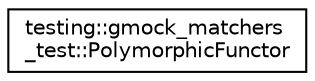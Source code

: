 digraph "Graphical Class Hierarchy"
{
  edge [fontname="Helvetica",fontsize="10",labelfontname="Helvetica",labelfontsize="10"];
  node [fontname="Helvetica",fontsize="10",shape=record];
  rankdir="LR";
  Node0 [label="testing::gmock_matchers\l_test::PolymorphicFunctor",height=0.2,width=0.4,color="black", fillcolor="white", style="filled",URL="$structtesting_1_1gmock__matchers__test_1_1PolymorphicFunctor.html"];
}

